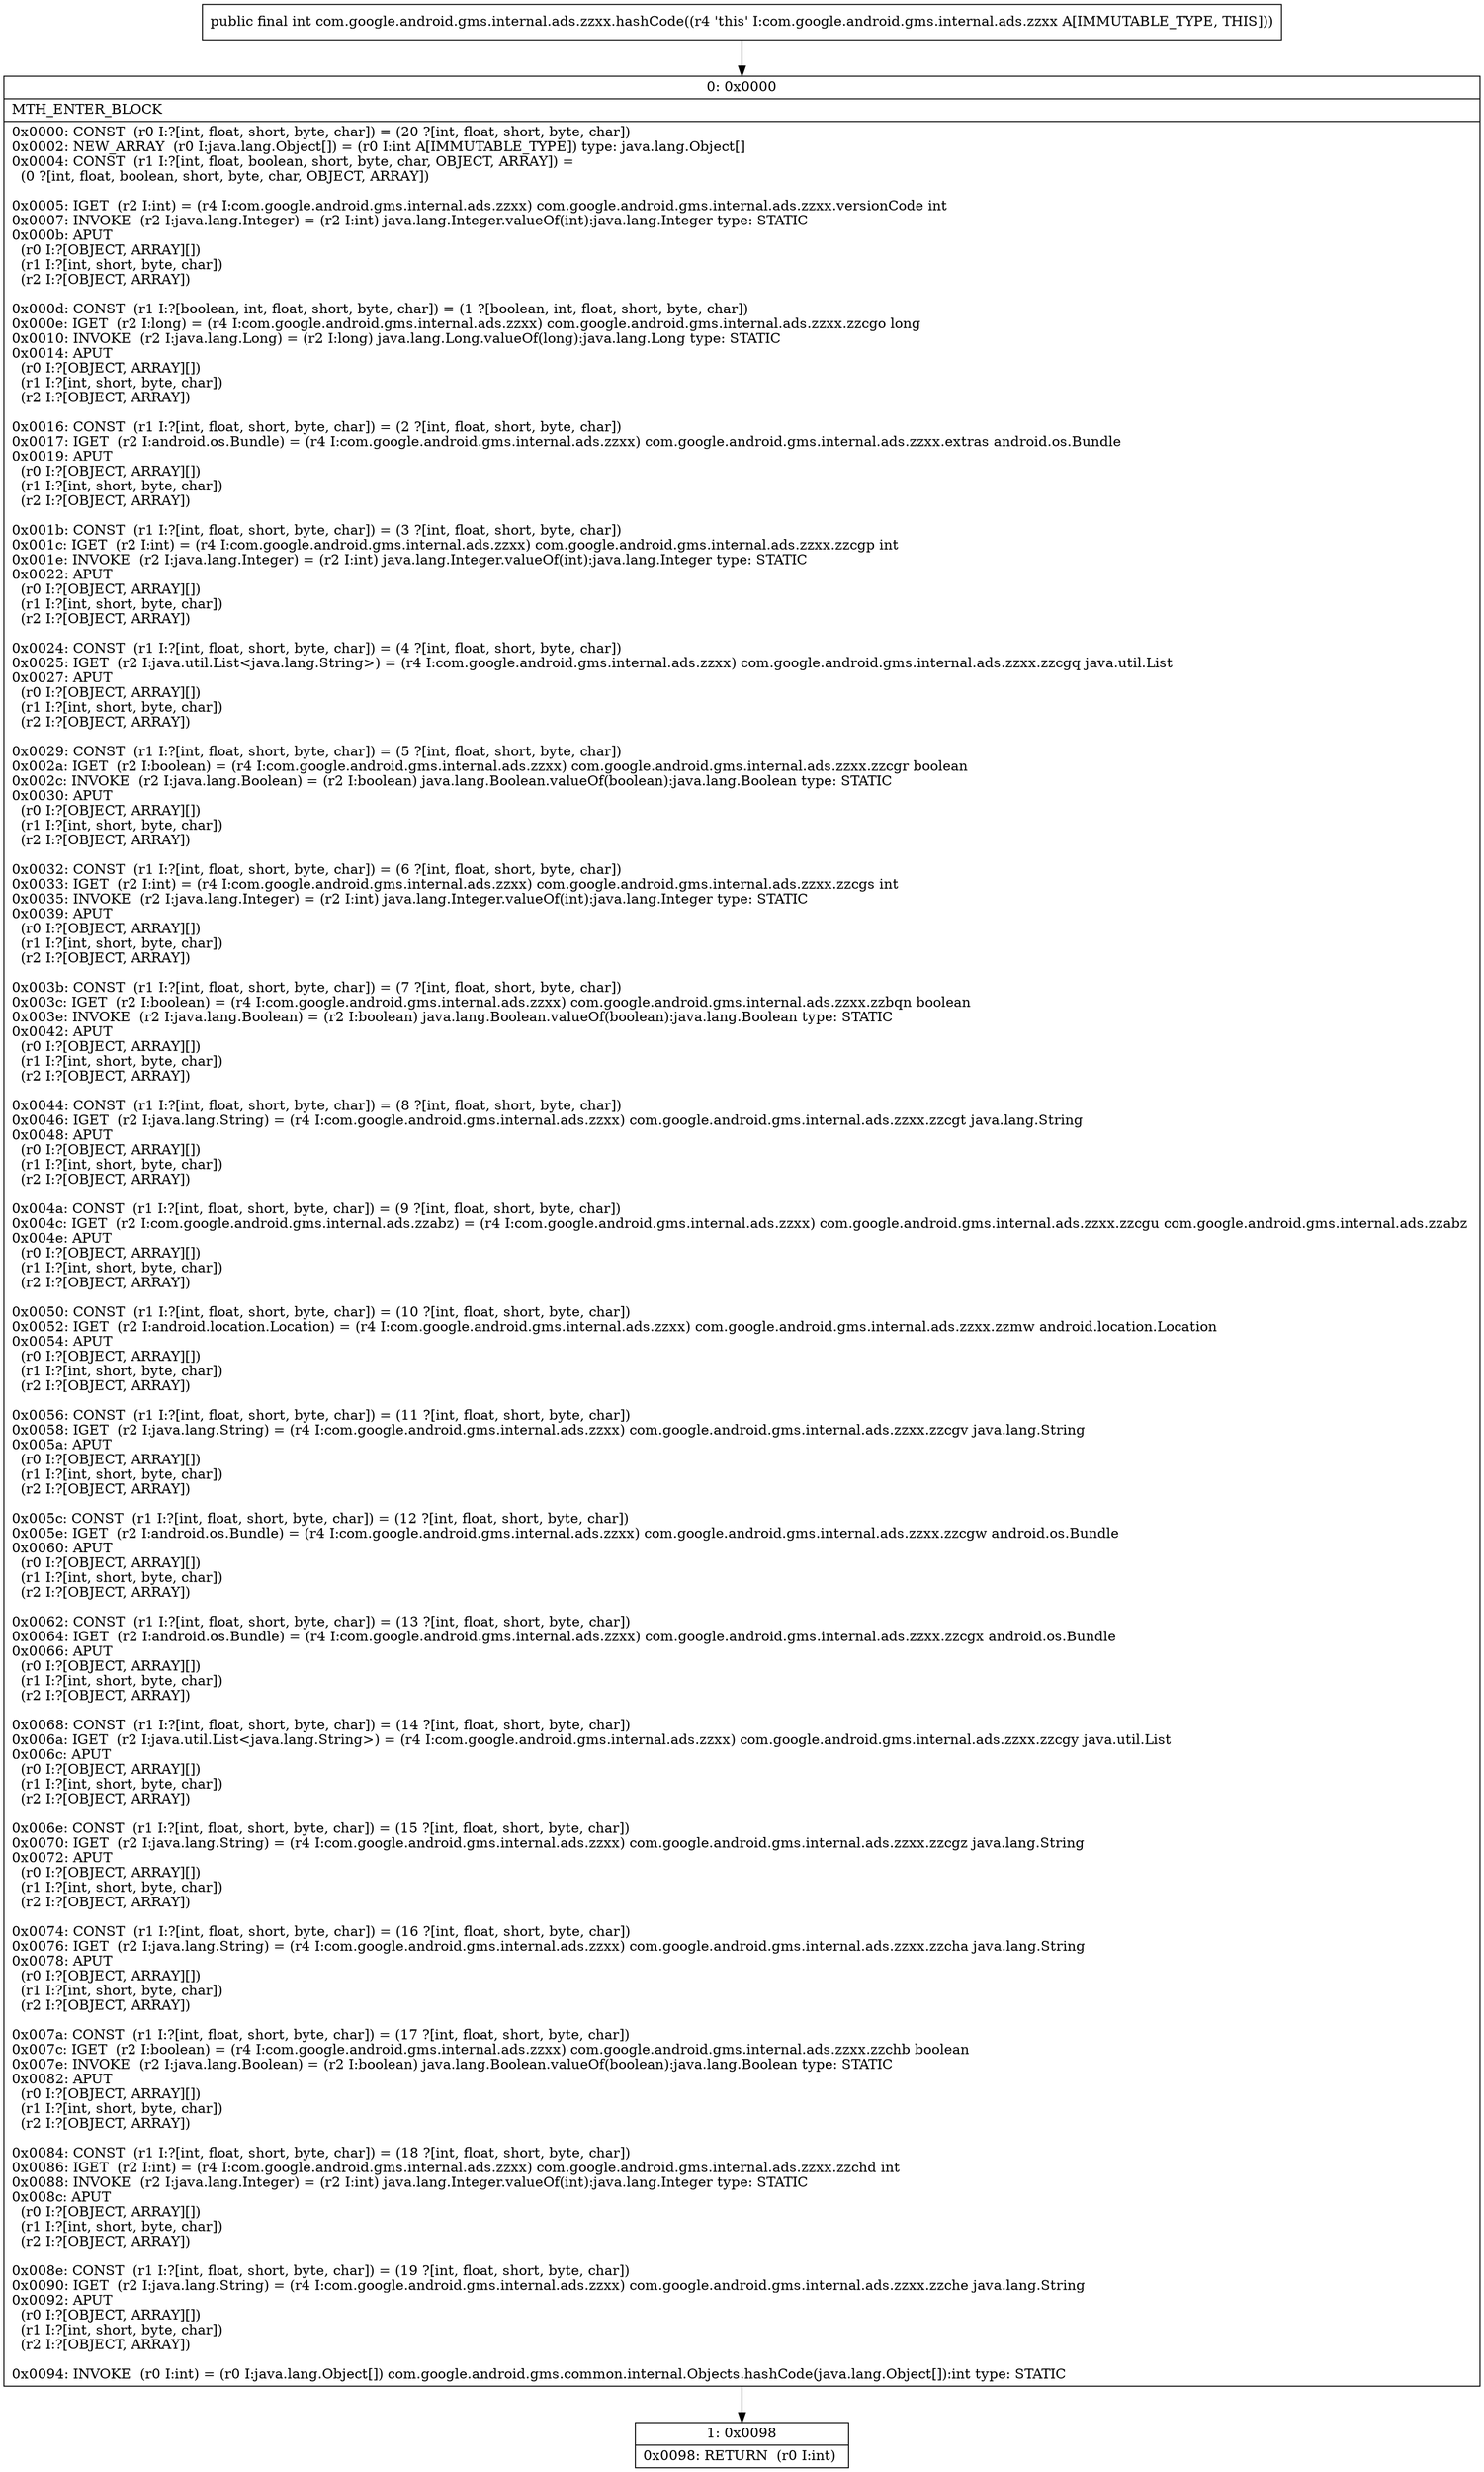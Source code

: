 digraph "CFG forcom.google.android.gms.internal.ads.zzxx.hashCode()I" {
Node_0 [shape=record,label="{0\:\ 0x0000|MTH_ENTER_BLOCK\l|0x0000: CONST  (r0 I:?[int, float, short, byte, char]) = (20 ?[int, float, short, byte, char]) \l0x0002: NEW_ARRAY  (r0 I:java.lang.Object[]) = (r0 I:int A[IMMUTABLE_TYPE]) type: java.lang.Object[] \l0x0004: CONST  (r1 I:?[int, float, boolean, short, byte, char, OBJECT, ARRAY]) = \l  (0 ?[int, float, boolean, short, byte, char, OBJECT, ARRAY])\l \l0x0005: IGET  (r2 I:int) = (r4 I:com.google.android.gms.internal.ads.zzxx) com.google.android.gms.internal.ads.zzxx.versionCode int \l0x0007: INVOKE  (r2 I:java.lang.Integer) = (r2 I:int) java.lang.Integer.valueOf(int):java.lang.Integer type: STATIC \l0x000b: APUT  \l  (r0 I:?[OBJECT, ARRAY][])\l  (r1 I:?[int, short, byte, char])\l  (r2 I:?[OBJECT, ARRAY])\l \l0x000d: CONST  (r1 I:?[boolean, int, float, short, byte, char]) = (1 ?[boolean, int, float, short, byte, char]) \l0x000e: IGET  (r2 I:long) = (r4 I:com.google.android.gms.internal.ads.zzxx) com.google.android.gms.internal.ads.zzxx.zzcgo long \l0x0010: INVOKE  (r2 I:java.lang.Long) = (r2 I:long) java.lang.Long.valueOf(long):java.lang.Long type: STATIC \l0x0014: APUT  \l  (r0 I:?[OBJECT, ARRAY][])\l  (r1 I:?[int, short, byte, char])\l  (r2 I:?[OBJECT, ARRAY])\l \l0x0016: CONST  (r1 I:?[int, float, short, byte, char]) = (2 ?[int, float, short, byte, char]) \l0x0017: IGET  (r2 I:android.os.Bundle) = (r4 I:com.google.android.gms.internal.ads.zzxx) com.google.android.gms.internal.ads.zzxx.extras android.os.Bundle \l0x0019: APUT  \l  (r0 I:?[OBJECT, ARRAY][])\l  (r1 I:?[int, short, byte, char])\l  (r2 I:?[OBJECT, ARRAY])\l \l0x001b: CONST  (r1 I:?[int, float, short, byte, char]) = (3 ?[int, float, short, byte, char]) \l0x001c: IGET  (r2 I:int) = (r4 I:com.google.android.gms.internal.ads.zzxx) com.google.android.gms.internal.ads.zzxx.zzcgp int \l0x001e: INVOKE  (r2 I:java.lang.Integer) = (r2 I:int) java.lang.Integer.valueOf(int):java.lang.Integer type: STATIC \l0x0022: APUT  \l  (r0 I:?[OBJECT, ARRAY][])\l  (r1 I:?[int, short, byte, char])\l  (r2 I:?[OBJECT, ARRAY])\l \l0x0024: CONST  (r1 I:?[int, float, short, byte, char]) = (4 ?[int, float, short, byte, char]) \l0x0025: IGET  (r2 I:java.util.List\<java.lang.String\>) = (r4 I:com.google.android.gms.internal.ads.zzxx) com.google.android.gms.internal.ads.zzxx.zzcgq java.util.List \l0x0027: APUT  \l  (r0 I:?[OBJECT, ARRAY][])\l  (r1 I:?[int, short, byte, char])\l  (r2 I:?[OBJECT, ARRAY])\l \l0x0029: CONST  (r1 I:?[int, float, short, byte, char]) = (5 ?[int, float, short, byte, char]) \l0x002a: IGET  (r2 I:boolean) = (r4 I:com.google.android.gms.internal.ads.zzxx) com.google.android.gms.internal.ads.zzxx.zzcgr boolean \l0x002c: INVOKE  (r2 I:java.lang.Boolean) = (r2 I:boolean) java.lang.Boolean.valueOf(boolean):java.lang.Boolean type: STATIC \l0x0030: APUT  \l  (r0 I:?[OBJECT, ARRAY][])\l  (r1 I:?[int, short, byte, char])\l  (r2 I:?[OBJECT, ARRAY])\l \l0x0032: CONST  (r1 I:?[int, float, short, byte, char]) = (6 ?[int, float, short, byte, char]) \l0x0033: IGET  (r2 I:int) = (r4 I:com.google.android.gms.internal.ads.zzxx) com.google.android.gms.internal.ads.zzxx.zzcgs int \l0x0035: INVOKE  (r2 I:java.lang.Integer) = (r2 I:int) java.lang.Integer.valueOf(int):java.lang.Integer type: STATIC \l0x0039: APUT  \l  (r0 I:?[OBJECT, ARRAY][])\l  (r1 I:?[int, short, byte, char])\l  (r2 I:?[OBJECT, ARRAY])\l \l0x003b: CONST  (r1 I:?[int, float, short, byte, char]) = (7 ?[int, float, short, byte, char]) \l0x003c: IGET  (r2 I:boolean) = (r4 I:com.google.android.gms.internal.ads.zzxx) com.google.android.gms.internal.ads.zzxx.zzbqn boolean \l0x003e: INVOKE  (r2 I:java.lang.Boolean) = (r2 I:boolean) java.lang.Boolean.valueOf(boolean):java.lang.Boolean type: STATIC \l0x0042: APUT  \l  (r0 I:?[OBJECT, ARRAY][])\l  (r1 I:?[int, short, byte, char])\l  (r2 I:?[OBJECT, ARRAY])\l \l0x0044: CONST  (r1 I:?[int, float, short, byte, char]) = (8 ?[int, float, short, byte, char]) \l0x0046: IGET  (r2 I:java.lang.String) = (r4 I:com.google.android.gms.internal.ads.zzxx) com.google.android.gms.internal.ads.zzxx.zzcgt java.lang.String \l0x0048: APUT  \l  (r0 I:?[OBJECT, ARRAY][])\l  (r1 I:?[int, short, byte, char])\l  (r2 I:?[OBJECT, ARRAY])\l \l0x004a: CONST  (r1 I:?[int, float, short, byte, char]) = (9 ?[int, float, short, byte, char]) \l0x004c: IGET  (r2 I:com.google.android.gms.internal.ads.zzabz) = (r4 I:com.google.android.gms.internal.ads.zzxx) com.google.android.gms.internal.ads.zzxx.zzcgu com.google.android.gms.internal.ads.zzabz \l0x004e: APUT  \l  (r0 I:?[OBJECT, ARRAY][])\l  (r1 I:?[int, short, byte, char])\l  (r2 I:?[OBJECT, ARRAY])\l \l0x0050: CONST  (r1 I:?[int, float, short, byte, char]) = (10 ?[int, float, short, byte, char]) \l0x0052: IGET  (r2 I:android.location.Location) = (r4 I:com.google.android.gms.internal.ads.zzxx) com.google.android.gms.internal.ads.zzxx.zzmw android.location.Location \l0x0054: APUT  \l  (r0 I:?[OBJECT, ARRAY][])\l  (r1 I:?[int, short, byte, char])\l  (r2 I:?[OBJECT, ARRAY])\l \l0x0056: CONST  (r1 I:?[int, float, short, byte, char]) = (11 ?[int, float, short, byte, char]) \l0x0058: IGET  (r2 I:java.lang.String) = (r4 I:com.google.android.gms.internal.ads.zzxx) com.google.android.gms.internal.ads.zzxx.zzcgv java.lang.String \l0x005a: APUT  \l  (r0 I:?[OBJECT, ARRAY][])\l  (r1 I:?[int, short, byte, char])\l  (r2 I:?[OBJECT, ARRAY])\l \l0x005c: CONST  (r1 I:?[int, float, short, byte, char]) = (12 ?[int, float, short, byte, char]) \l0x005e: IGET  (r2 I:android.os.Bundle) = (r4 I:com.google.android.gms.internal.ads.zzxx) com.google.android.gms.internal.ads.zzxx.zzcgw android.os.Bundle \l0x0060: APUT  \l  (r0 I:?[OBJECT, ARRAY][])\l  (r1 I:?[int, short, byte, char])\l  (r2 I:?[OBJECT, ARRAY])\l \l0x0062: CONST  (r1 I:?[int, float, short, byte, char]) = (13 ?[int, float, short, byte, char]) \l0x0064: IGET  (r2 I:android.os.Bundle) = (r4 I:com.google.android.gms.internal.ads.zzxx) com.google.android.gms.internal.ads.zzxx.zzcgx android.os.Bundle \l0x0066: APUT  \l  (r0 I:?[OBJECT, ARRAY][])\l  (r1 I:?[int, short, byte, char])\l  (r2 I:?[OBJECT, ARRAY])\l \l0x0068: CONST  (r1 I:?[int, float, short, byte, char]) = (14 ?[int, float, short, byte, char]) \l0x006a: IGET  (r2 I:java.util.List\<java.lang.String\>) = (r4 I:com.google.android.gms.internal.ads.zzxx) com.google.android.gms.internal.ads.zzxx.zzcgy java.util.List \l0x006c: APUT  \l  (r0 I:?[OBJECT, ARRAY][])\l  (r1 I:?[int, short, byte, char])\l  (r2 I:?[OBJECT, ARRAY])\l \l0x006e: CONST  (r1 I:?[int, float, short, byte, char]) = (15 ?[int, float, short, byte, char]) \l0x0070: IGET  (r2 I:java.lang.String) = (r4 I:com.google.android.gms.internal.ads.zzxx) com.google.android.gms.internal.ads.zzxx.zzcgz java.lang.String \l0x0072: APUT  \l  (r0 I:?[OBJECT, ARRAY][])\l  (r1 I:?[int, short, byte, char])\l  (r2 I:?[OBJECT, ARRAY])\l \l0x0074: CONST  (r1 I:?[int, float, short, byte, char]) = (16 ?[int, float, short, byte, char]) \l0x0076: IGET  (r2 I:java.lang.String) = (r4 I:com.google.android.gms.internal.ads.zzxx) com.google.android.gms.internal.ads.zzxx.zzcha java.lang.String \l0x0078: APUT  \l  (r0 I:?[OBJECT, ARRAY][])\l  (r1 I:?[int, short, byte, char])\l  (r2 I:?[OBJECT, ARRAY])\l \l0x007a: CONST  (r1 I:?[int, float, short, byte, char]) = (17 ?[int, float, short, byte, char]) \l0x007c: IGET  (r2 I:boolean) = (r4 I:com.google.android.gms.internal.ads.zzxx) com.google.android.gms.internal.ads.zzxx.zzchb boolean \l0x007e: INVOKE  (r2 I:java.lang.Boolean) = (r2 I:boolean) java.lang.Boolean.valueOf(boolean):java.lang.Boolean type: STATIC \l0x0082: APUT  \l  (r0 I:?[OBJECT, ARRAY][])\l  (r1 I:?[int, short, byte, char])\l  (r2 I:?[OBJECT, ARRAY])\l \l0x0084: CONST  (r1 I:?[int, float, short, byte, char]) = (18 ?[int, float, short, byte, char]) \l0x0086: IGET  (r2 I:int) = (r4 I:com.google.android.gms.internal.ads.zzxx) com.google.android.gms.internal.ads.zzxx.zzchd int \l0x0088: INVOKE  (r2 I:java.lang.Integer) = (r2 I:int) java.lang.Integer.valueOf(int):java.lang.Integer type: STATIC \l0x008c: APUT  \l  (r0 I:?[OBJECT, ARRAY][])\l  (r1 I:?[int, short, byte, char])\l  (r2 I:?[OBJECT, ARRAY])\l \l0x008e: CONST  (r1 I:?[int, float, short, byte, char]) = (19 ?[int, float, short, byte, char]) \l0x0090: IGET  (r2 I:java.lang.String) = (r4 I:com.google.android.gms.internal.ads.zzxx) com.google.android.gms.internal.ads.zzxx.zzche java.lang.String \l0x0092: APUT  \l  (r0 I:?[OBJECT, ARRAY][])\l  (r1 I:?[int, short, byte, char])\l  (r2 I:?[OBJECT, ARRAY])\l \l0x0094: INVOKE  (r0 I:int) = (r0 I:java.lang.Object[]) com.google.android.gms.common.internal.Objects.hashCode(java.lang.Object[]):int type: STATIC \l}"];
Node_1 [shape=record,label="{1\:\ 0x0098|0x0098: RETURN  (r0 I:int) \l}"];
MethodNode[shape=record,label="{public final int com.google.android.gms.internal.ads.zzxx.hashCode((r4 'this' I:com.google.android.gms.internal.ads.zzxx A[IMMUTABLE_TYPE, THIS])) }"];
MethodNode -> Node_0;
Node_0 -> Node_1;
}

